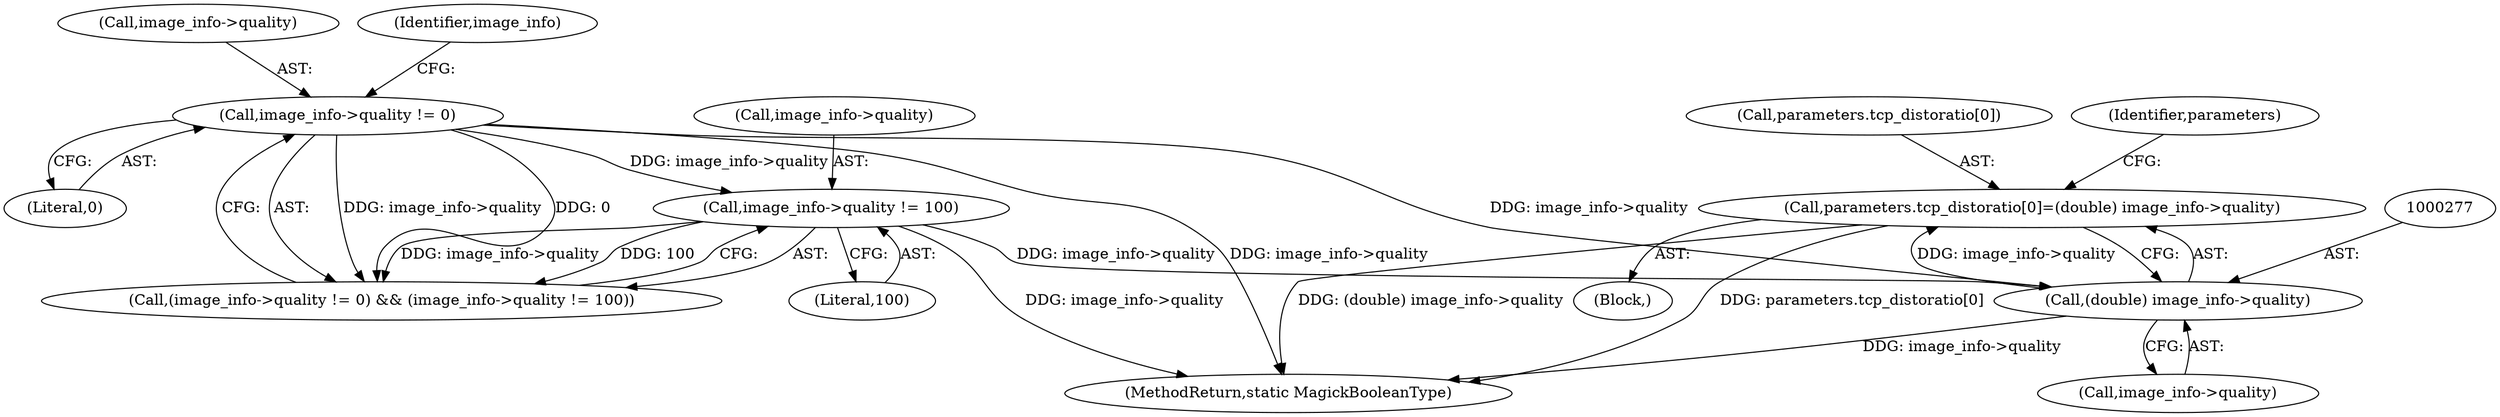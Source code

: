 digraph "0_ImageMagick_3d5ac8c20846871f1eb3068b65f93da7cd33bfd0_0@array" {
"1000270" [label="(Call,parameters.tcp_distoratio[0]=(double) image_info->quality)"];
"1000276" [label="(Call,(double) image_info->quality)"];
"1000259" [label="(Call,image_info->quality != 0)"];
"1000264" [label="(Call,image_info->quality != 100)"];
"1000260" [label="(Call,image_info->quality)"];
"1000265" [label="(Call,image_info->quality)"];
"1000263" [label="(Literal,0)"];
"1000283" [label="(Identifier,parameters)"];
"1001299" [label="(MethodReturn,static MagickBooleanType)"];
"1000259" [label="(Call,image_info->quality != 0)"];
"1000264" [label="(Call,image_info->quality != 100)"];
"1000258" [label="(Call,(image_info->quality != 0) && (image_info->quality != 100))"];
"1000278" [label="(Call,image_info->quality)"];
"1000269" [label="(Block,)"];
"1000271" [label="(Call,parameters.tcp_distoratio[0])"];
"1000266" [label="(Identifier,image_info)"];
"1000268" [label="(Literal,100)"];
"1000270" [label="(Call,parameters.tcp_distoratio[0]=(double) image_info->quality)"];
"1000276" [label="(Call,(double) image_info->quality)"];
"1000270" -> "1000269"  [label="AST: "];
"1000270" -> "1000276"  [label="CFG: "];
"1000271" -> "1000270"  [label="AST: "];
"1000276" -> "1000270"  [label="AST: "];
"1000283" -> "1000270"  [label="CFG: "];
"1000270" -> "1001299"  [label="DDG: (double) image_info->quality"];
"1000270" -> "1001299"  [label="DDG: parameters.tcp_distoratio[0]"];
"1000276" -> "1000270"  [label="DDG: image_info->quality"];
"1000276" -> "1000278"  [label="CFG: "];
"1000277" -> "1000276"  [label="AST: "];
"1000278" -> "1000276"  [label="AST: "];
"1000276" -> "1001299"  [label="DDG: image_info->quality"];
"1000259" -> "1000276"  [label="DDG: image_info->quality"];
"1000264" -> "1000276"  [label="DDG: image_info->quality"];
"1000259" -> "1000258"  [label="AST: "];
"1000259" -> "1000263"  [label="CFG: "];
"1000260" -> "1000259"  [label="AST: "];
"1000263" -> "1000259"  [label="AST: "];
"1000266" -> "1000259"  [label="CFG: "];
"1000258" -> "1000259"  [label="CFG: "];
"1000259" -> "1001299"  [label="DDG: image_info->quality"];
"1000259" -> "1000258"  [label="DDG: image_info->quality"];
"1000259" -> "1000258"  [label="DDG: 0"];
"1000259" -> "1000264"  [label="DDG: image_info->quality"];
"1000264" -> "1000258"  [label="AST: "];
"1000264" -> "1000268"  [label="CFG: "];
"1000265" -> "1000264"  [label="AST: "];
"1000268" -> "1000264"  [label="AST: "];
"1000258" -> "1000264"  [label="CFG: "];
"1000264" -> "1001299"  [label="DDG: image_info->quality"];
"1000264" -> "1000258"  [label="DDG: image_info->quality"];
"1000264" -> "1000258"  [label="DDG: 100"];
}
